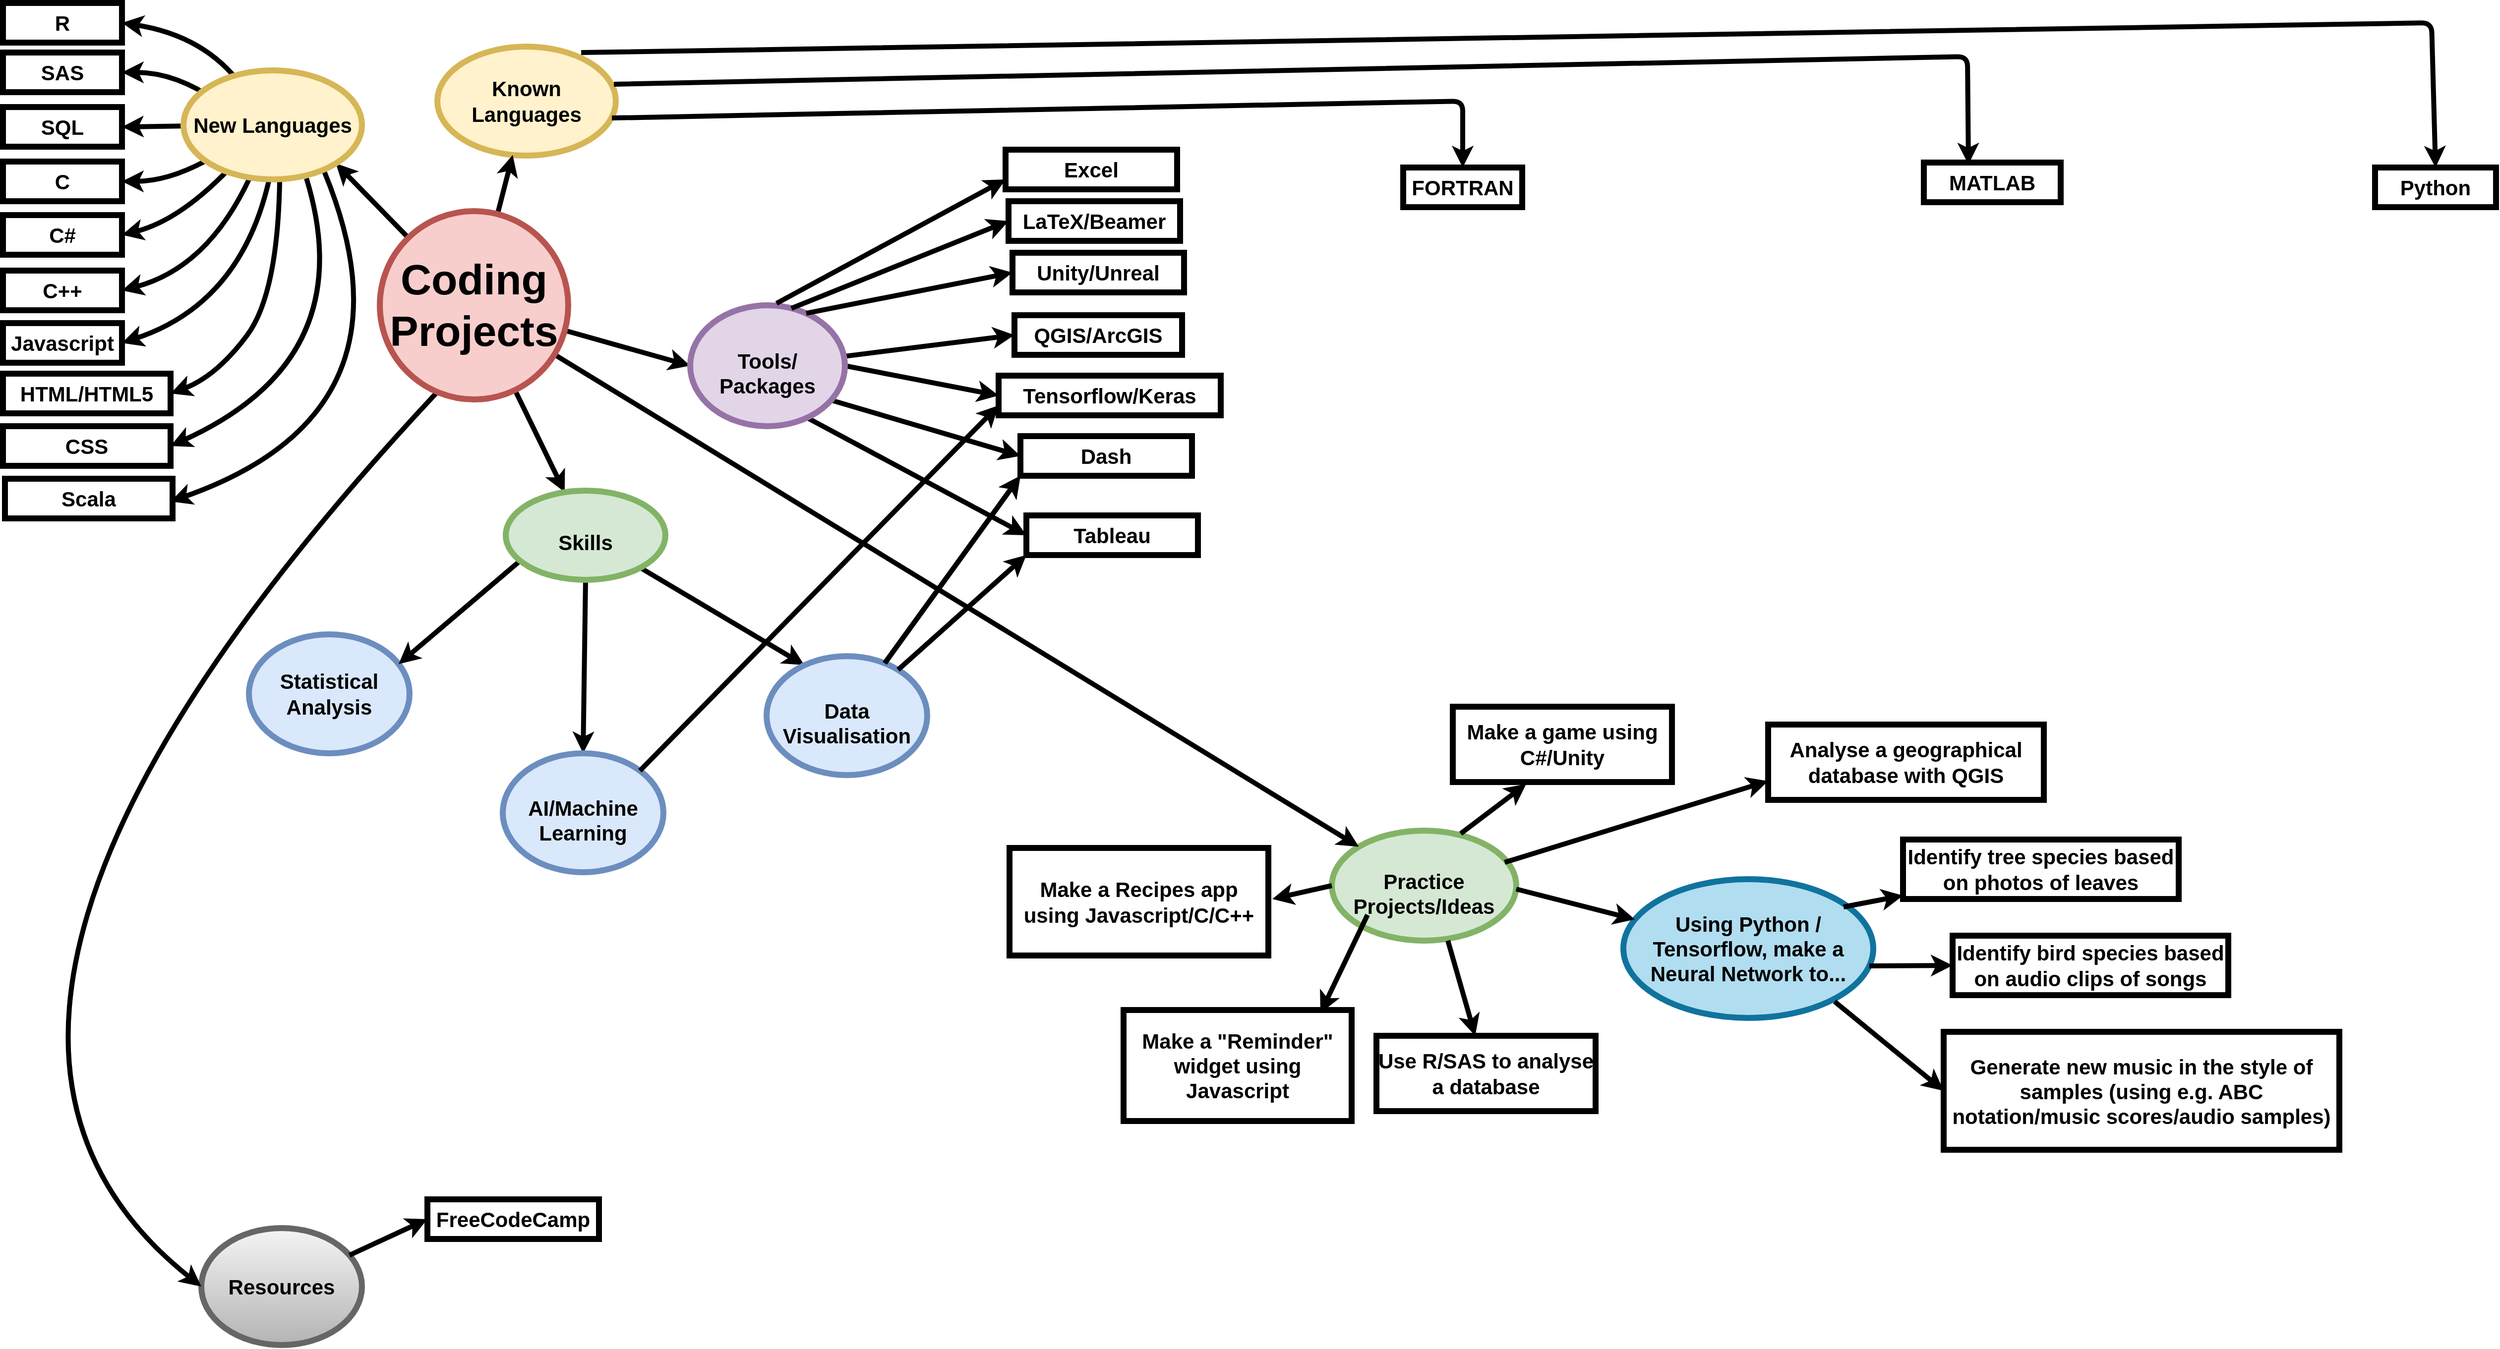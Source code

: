 <mxfile version="14.3.0" type="github">
  <diagram id="SgZQ3a2d4hKzm91UfPLO" name="Page-1">
    <mxGraphModel dx="2055" dy="6106" grid="0" gridSize="10" guides="1" tooltips="1" connect="1" arrows="1" fold="1" page="1" pageScale="1" pageWidth="3300" pageHeight="4681" math="0" shadow="0">
      <root>
        <mxCell id="0" />
        <mxCell id="1" parent="0" />
        <mxCell id="_1KxbE9l1VcF-KKi8kDG-2" value="&lt;b&gt;&lt;font style=&quot;font-size: 21px&quot;&gt;SAS&lt;/font&gt;&lt;/b&gt;" style="rounded=0;whiteSpace=wrap;html=1;strokeWidth=6;" parent="1" vertex="1">
          <mxGeometry x="10" y="50" width="120" height="40" as="geometry" />
        </mxCell>
        <mxCell id="_1KxbE9l1VcF-KKi8kDG-4" value="" style="endArrow=classic;html=1;strokeWidth=5;entryX=1;entryY=1;entryDx=0;entryDy=0;" parent="1" source="AkvK6rZVajDmbrrnvpNV-2" target="AkvK6rZVajDmbrrnvpNV-3" edge="1">
          <mxGeometry width="50" height="50" relative="1" as="geometry">
            <mxPoint x="330" y="170" as="sourcePoint" />
            <mxPoint x="380" y="120" as="targetPoint" />
          </mxGeometry>
        </mxCell>
        <mxCell id="_1KxbE9l1VcF-KKi8kDG-8" value="" style="endArrow=classic;html=1;strokeWidth=5;exitX=0.194;exitY=0.291;exitDx=0;exitDy=0;entryX=1;entryY=0.5;entryDx=0;entryDy=0;exitPerimeter=0;curved=1;" parent="1" source="AkvK6rZVajDmbrrnvpNV-3" target="_1KxbE9l1VcF-KKi8kDG-2" edge="1">
          <mxGeometry width="50" height="50" relative="1" as="geometry">
            <mxPoint x="330" y="120" as="sourcePoint" />
            <mxPoint x="140" y="30" as="targetPoint" />
            <Array as="points">
              <mxPoint x="185" y="70" />
            </Array>
          </mxGeometry>
        </mxCell>
        <mxCell id="_1KxbE9l1VcF-KKi8kDG-9" value="&lt;b&gt;&lt;font style=&quot;font-size: 21px&quot;&gt;SQL&lt;/font&gt;&lt;/b&gt;" style="rounded=0;whiteSpace=wrap;html=1;strokeWidth=6;" parent="1" vertex="1">
          <mxGeometry x="10" y="105" width="120" height="40" as="geometry" />
        </mxCell>
        <mxCell id="_1KxbE9l1VcF-KKi8kDG-10" value="" style="endArrow=classic;html=1;strokeWidth=5;entryX=1;entryY=0.5;entryDx=0;entryDy=0;curved=1;" parent="1" source="AkvK6rZVajDmbrrnvpNV-3" target="_1KxbE9l1VcF-KKi8kDG-9" edge="1">
          <mxGeometry width="50" height="50" relative="1" as="geometry">
            <mxPoint x="216.36" y="86.109" as="sourcePoint" />
            <mxPoint x="130" y="50" as="targetPoint" />
          </mxGeometry>
        </mxCell>
        <mxCell id="_1KxbE9l1VcF-KKi8kDG-11" value="&lt;font size=&quot;1&quot;&gt;&lt;b style=&quot;font-size: 21px&quot;&gt;C&lt;/b&gt;&lt;/font&gt;" style="rounded=0;whiteSpace=wrap;html=1;strokeWidth=6;" parent="1" vertex="1">
          <mxGeometry x="10" y="160" width="120" height="40" as="geometry" />
        </mxCell>
        <mxCell id="_1KxbE9l1VcF-KKi8kDG-12" value="" style="endArrow=classic;html=1;strokeWidth=5;entryX=1;entryY=0.5;entryDx=0;entryDy=0;curved=1;" parent="1" source="AkvK6rZVajDmbrrnvpNV-3" target="_1KxbE9l1VcF-KKi8kDG-11" edge="1">
          <mxGeometry width="50" height="50" relative="1" as="geometry">
            <mxPoint x="200" y="158" as="sourcePoint" />
            <mxPoint x="140" y="150" as="targetPoint" />
            <Array as="points">
              <mxPoint x="176" y="180" />
            </Array>
          </mxGeometry>
        </mxCell>
        <mxCell id="_1KxbE9l1VcF-KKi8kDG-13" value="&lt;font style=&quot;font-size: 11px&quot;&gt;&lt;b style=&quot;font-size: 21px&quot;&gt;C&lt;/b&gt;&lt;b&gt;&lt;font style=&quot;font-size: 21px&quot;&gt;#&lt;/font&gt;&lt;/b&gt;&lt;/font&gt;" style="rounded=0;whiteSpace=wrap;html=1;strokeWidth=6;" parent="1" vertex="1">
          <mxGeometry x="10" y="214" width="120" height="40" as="geometry" />
        </mxCell>
        <mxCell id="_1KxbE9l1VcF-KKi8kDG-14" value="" style="endArrow=classic;html=1;strokeWidth=5;entryX=1;entryY=0.5;entryDx=0;entryDy=0;exitX=0.3;exitY=0.827;exitDx=0;exitDy=0;exitPerimeter=0;curved=1;" parent="1" source="AkvK6rZVajDmbrrnvpNV-3" target="_1KxbE9l1VcF-KKi8kDG-13" edge="1">
          <mxGeometry width="50" height="50" relative="1" as="geometry">
            <mxPoint x="246.36" y="176.941" as="sourcePoint" />
            <mxPoint x="160" y="203.05" as="targetPoint" />
            <Array as="points">
              <mxPoint x="191" y="219" />
            </Array>
          </mxGeometry>
        </mxCell>
        <mxCell id="_1KxbE9l1VcF-KKi8kDG-15" value="&lt;font style=&quot;font-size: 11px&quot;&gt;&lt;b style=&quot;font-size: 21px&quot;&gt;C&lt;/b&gt;&lt;b&gt;&lt;font style=&quot;font-size: 21px&quot;&gt;++&lt;/font&gt;&lt;/b&gt;&lt;/font&gt;" style="rounded=0;whiteSpace=wrap;html=1;strokeWidth=6;" parent="1" vertex="1">
          <mxGeometry x="10" y="270" width="120" height="40" as="geometry" />
        </mxCell>
        <mxCell id="_1KxbE9l1VcF-KKi8kDG-16" value="" style="endArrow=classic;html=1;strokeWidth=5;entryX=1;entryY=0.5;entryDx=0;entryDy=0;exitX=0.406;exitY=0.855;exitDx=0;exitDy=0;exitPerimeter=0;curved=1;" parent="1" source="AkvK6rZVajDmbrrnvpNV-3" target="_1KxbE9l1VcF-KKi8kDG-15" edge="1">
          <mxGeometry width="50" height="50" relative="1" as="geometry">
            <mxPoint x="246.36" y="240.001" as="sourcePoint" />
            <mxPoint x="160" y="266.11" as="targetPoint" />
            <Array as="points">
              <mxPoint x="222" y="266" />
            </Array>
          </mxGeometry>
        </mxCell>
        <mxCell id="_1KxbE9l1VcF-KKi8kDG-19" value="&lt;b&gt;&lt;font style=&quot;font-size: 21px&quot;&gt;R&lt;/font&gt;&lt;/b&gt;" style="rounded=0;whiteSpace=wrap;html=1;strokeWidth=6;" parent="1" vertex="1">
          <mxGeometry x="10" width="120" height="40" as="geometry" />
        </mxCell>
        <mxCell id="_1KxbE9l1VcF-KKi8kDG-20" value="" style="endArrow=classic;html=1;strokeWidth=5;exitX=0.328;exitY=0.145;exitDx=0;exitDy=0;entryX=1;entryY=0.5;entryDx=0;entryDy=0;exitPerimeter=0;curved=1;" parent="1" source="AkvK6rZVajDmbrrnvpNV-3" edge="1">
          <mxGeometry width="50" height="50" relative="1" as="geometry">
            <mxPoint x="216.36" y="36.109" as="sourcePoint" />
            <mxPoint x="130" y="20" as="targetPoint" />
            <Array as="points">
              <mxPoint x="214" y="33" />
            </Array>
          </mxGeometry>
        </mxCell>
        <mxCell id="_1KxbE9l1VcF-KKi8kDG-21" value="&lt;b&gt;&lt;font style=&quot;font-size: 21px&quot;&gt;Javascript&lt;/font&gt;&lt;/b&gt;" style="rounded=0;whiteSpace=wrap;html=1;strokeWidth=6;" parent="1" vertex="1">
          <mxGeometry x="10" y="322.97" width="120" height="40" as="geometry" />
        </mxCell>
        <mxCell id="_1KxbE9l1VcF-KKi8kDG-22" value="" style="endArrow=classic;html=1;strokeWidth=5;entryX=1;entryY=0.5;entryDx=0;entryDy=0;exitX=0.494;exitY=0.891;exitDx=0;exitDy=0;exitPerimeter=0;curved=1;" parent="1" source="AkvK6rZVajDmbrrnvpNV-3" target="_1KxbE9l1VcF-KKi8kDG-21" edge="1">
          <mxGeometry width="50" height="50" relative="1" as="geometry">
            <mxPoint x="263.08" y="217.02" as="sourcePoint" />
            <mxPoint x="160" y="319.08" as="targetPoint" />
            <Array as="points">
              <mxPoint x="255" y="302" />
            </Array>
          </mxGeometry>
        </mxCell>
        <mxCell id="_1KxbE9l1VcF-KKi8kDG-23" value="&lt;font size=&quot;1&quot;&gt;&lt;b style=&quot;font-size: 21px&quot;&gt;Known Languages&lt;/b&gt;&lt;/font&gt; " style="ellipse;whiteSpace=wrap;html=1;strokeWidth=6;fillColor=#fff2cc;strokeColor=#d6b656;" parent="1" vertex="1">
          <mxGeometry x="448" y="44" width="180" height="110" as="geometry" />
        </mxCell>
        <mxCell id="_1KxbE9l1VcF-KKi8kDG-24" value="" style="endArrow=classic;html=1;strokeWidth=5;" parent="1" source="AkvK6rZVajDmbrrnvpNV-2" target="_1KxbE9l1VcF-KKi8kDG-23" edge="1">
          <mxGeometry width="50" height="50" relative="1" as="geometry">
            <mxPoint x="666.185" y="260.935" as="sourcePoint" />
            <mxPoint x="592.0" y="187.001" as="targetPoint" />
          </mxGeometry>
        </mxCell>
        <mxCell id="_1KxbE9l1VcF-KKi8kDG-25" value="&lt;b&gt;&lt;font style=&quot;font-size: 21px&quot;&gt;MATLAB&lt;/font&gt;&lt;/b&gt;" style="rounded=0;whiteSpace=wrap;html=1;strokeWidth=6;" parent="1" vertex="1">
          <mxGeometry x="1947" y="161" width="138" height="40" as="geometry" />
        </mxCell>
        <mxCell id="_1KxbE9l1VcF-KKi8kDG-26" value="" style="endArrow=classic;html=1;strokeWidth=5;exitX=0.989;exitY=0.345;exitDx=0;exitDy=0;entryX=0.326;entryY=0.05;entryDx=0;entryDy=0;exitPerimeter=0;entryPerimeter=0;" parent="1" source="_1KxbE9l1VcF-KKi8kDG-23" target="_1KxbE9l1VcF-KKi8kDG-25" edge="1">
          <mxGeometry width="50" height="50" relative="1" as="geometry">
            <mxPoint x="755.04" y="157.98" as="sourcePoint" />
            <mxPoint x="636" y="92.03" as="targetPoint" />
            <Array as="points">
              <mxPoint x="1991" y="54" />
            </Array>
          </mxGeometry>
        </mxCell>
        <mxCell id="_1KxbE9l1VcF-KKi8kDG-27" value="&lt;b&gt;&lt;font style=&quot;font-size: 21px&quot;&gt;FORTRAN&lt;/font&gt;&lt;/b&gt;" style="rounded=0;whiteSpace=wrap;html=1;strokeWidth=6;" parent="1" vertex="1">
          <mxGeometry x="1422" y="166" width="120" height="40" as="geometry" />
        </mxCell>
        <mxCell id="_1KxbE9l1VcF-KKi8kDG-28" value="" style="endArrow=classic;html=1;strokeWidth=5;exitX=0.978;exitY=0.655;exitDx=0;exitDy=0;entryX=0.5;entryY=0;entryDx=0;entryDy=0;exitPerimeter=0;" parent="1" source="_1KxbE9l1VcF-KKi8kDG-23" target="_1KxbE9l1VcF-KKi8kDG-27" edge="1">
          <mxGeometry width="50" height="50" relative="1" as="geometry">
            <mxPoint x="619" y="154.0" as="sourcePoint" />
            <mxPoint x="628.98" y="164.08" as="targetPoint" />
            <Array as="points">
              <mxPoint x="1482" y="99" />
            </Array>
          </mxGeometry>
        </mxCell>
        <mxCell id="_1KxbE9l1VcF-KKi8kDG-29" value="&lt;font size=&quot;1&quot;&gt;&lt;b style=&quot;font-size: 21px&quot;&gt;Python&lt;/b&gt;&lt;/font&gt;" style="rounded=0;whiteSpace=wrap;html=1;strokeWidth=6;" parent="1" vertex="1">
          <mxGeometry x="2402" y="166" width="122" height="40" as="geometry" />
        </mxCell>
        <mxCell id="_1KxbE9l1VcF-KKi8kDG-30" value="" style="endArrow=classic;html=1;strokeWidth=5;entryX=0.5;entryY=0;entryDx=0;entryDy=0;exitX=0.806;exitY=0.055;exitDx=0;exitDy=0;exitPerimeter=0;" parent="1" source="_1KxbE9l1VcF-KKi8kDG-23" target="_1KxbE9l1VcF-KKi8kDG-29" edge="1">
          <mxGeometry width="50" height="50" relative="1" as="geometry">
            <mxPoint x="621" y="190" as="sourcePoint" />
            <mxPoint x="625.94" y="237.08" as="targetPoint" />
            <Array as="points">
              <mxPoint x="2459" y="20" />
            </Array>
          </mxGeometry>
        </mxCell>
        <mxCell id="_1KxbE9l1VcF-KKi8kDG-31" value="&lt;br&gt;&lt;div&gt;&lt;b&gt;&lt;font style=&quot;font-size: 21px&quot;&gt;Practice&lt;/font&gt;&lt;/b&gt;&lt;/div&gt;&lt;div&gt;&lt;b&gt;&lt;font style=&quot;font-size: 21px&quot;&gt;Projects/Ideas&lt;/font&gt;&lt;/b&gt;&lt;/div&gt;" style="ellipse;whiteSpace=wrap;html=1;strokeWidth=6;fillColor=#d5e8d4;strokeColor=#82b366;" parent="1" vertex="1">
          <mxGeometry x="1350" y="835" width="186" height="111" as="geometry" />
        </mxCell>
        <mxCell id="_1KxbE9l1VcF-KKi8kDG-33" value="" style="endArrow=classic;html=1;strokeWidth=5;entryX=0;entryY=0;entryDx=0;entryDy=0;" parent="1" source="AkvK6rZVajDmbrrnvpNV-2" target="_1KxbE9l1VcF-KKi8kDG-31" edge="1">
          <mxGeometry width="50" height="50" relative="1" as="geometry">
            <mxPoint x="448.005" y="441.935" as="sourcePoint" />
            <mxPoint x="373.82" y="368.001" as="targetPoint" />
          </mxGeometry>
        </mxCell>
        <mxCell id="_1KxbE9l1VcF-KKi8kDG-35" value="" style="endArrow=classic;html=1;strokeWidth=5;" parent="1" source="AkvK6rZVajDmbrrnvpNV-2" target="_1KxbE9l1VcF-KKi8kDG-34" edge="1">
          <mxGeometry width="50" height="50" relative="1" as="geometry">
            <mxPoint x="657.678" y="370.999" as="sourcePoint" />
            <mxPoint x="447.995" y="495.626" as="targetPoint" />
          </mxGeometry>
        </mxCell>
        <mxCell id="_1KxbE9l1VcF-KKi8kDG-37" value="" style="endArrow=classic;html=1;strokeWidth=5;entryX=0;entryY=0.5;entryDx=0;entryDy=0;" parent="1" source="AkvK6rZVajDmbrrnvpNV-2" target="_1KxbE9l1VcF-KKi8kDG-36" edge="1">
          <mxGeometry width="50" height="50" relative="1" as="geometry">
            <mxPoint x="647.248" y="287.88" as="sourcePoint" />
            <mxPoint x="651.002" y="362.971" as="targetPoint" />
          </mxGeometry>
        </mxCell>
        <mxCell id="_1KxbE9l1VcF-KKi8kDG-40" value="&lt;b&gt;&lt;font style=&quot;font-size: 21px&quot;&gt;Unity/Unreal&lt;/font&gt;&lt;/b&gt;" style="rounded=0;whiteSpace=wrap;html=1;strokeWidth=6;" parent="1" vertex="1">
          <mxGeometry x="1028" y="252" width="173" height="40" as="geometry" />
        </mxCell>
        <mxCell id="_1KxbE9l1VcF-KKi8kDG-41" value="&lt;font style=&quot;font-size: 21px&quot;&gt;&lt;b&gt;QGIS/ArcGIS&lt;/b&gt;&lt;/font&gt;" style="rounded=0;whiteSpace=wrap;html=1;strokeWidth=6;" parent="1" vertex="1">
          <mxGeometry x="1030" y="315" width="169" height="40" as="geometry" />
        </mxCell>
        <mxCell id="_1KxbE9l1VcF-KKi8kDG-42" value="" style="endArrow=classic;html=1;strokeWidth=5;entryX=0;entryY=0.5;entryDx=0;entryDy=0;" parent="1" source="_1KxbE9l1VcF-KKi8kDG-36" target="_1KxbE9l1VcF-KKi8kDG-41" edge="1">
          <mxGeometry width="50" height="50" relative="1" as="geometry">
            <mxPoint x="914" y="304" as="sourcePoint" />
            <mxPoint x="1024" y="261" as="targetPoint" />
          </mxGeometry>
        </mxCell>
        <mxCell id="_1KxbE9l1VcF-KKi8kDG-43" value="" style="endArrow=classic;html=1;strokeWidth=5;exitX=0.5;exitY=1;exitDx=0;exitDy=0;entryX=0.5;entryY=0;entryDx=0;entryDy=0;" parent="1" source="_1KxbE9l1VcF-KKi8kDG-34" target="_1KxbE9l1VcF-KKi8kDG-44" edge="1">
          <mxGeometry width="50" height="50" relative="1" as="geometry">
            <mxPoint x="678" y="629" as="sourcePoint" />
            <mxPoint x="619" y="708" as="targetPoint" />
          </mxGeometry>
        </mxCell>
        <mxCell id="_1KxbE9l1VcF-KKi8kDG-44" value="&lt;br&gt;&lt;div&gt;&lt;b&gt;&lt;font style=&quot;font-size: 21px&quot;&gt;AI/Machine Learning&lt;br&gt;&lt;/font&gt;&lt;/b&gt;&lt;/div&gt;" style="ellipse;whiteSpace=wrap;html=1;strokeWidth=6;fillColor=#dae8fc;strokeColor=#6c8ebf;" parent="1" vertex="1">
          <mxGeometry x="514" y="757" width="162" height="120" as="geometry" />
        </mxCell>
        <mxCell id="_1KxbE9l1VcF-KKi8kDG-45" value="" style="endArrow=classic;html=1;strokeWidth=5;entryX=0.235;entryY=0.075;entryDx=0;entryDy=0;entryPerimeter=0;" parent="1" source="_1KxbE9l1VcF-KKi8kDG-34" target="_1KxbE9l1VcF-KKi8kDG-46" edge="1">
          <mxGeometry width="50" height="50" relative="1" as="geometry">
            <mxPoint x="894" y="642" as="sourcePoint" />
            <mxPoint x="835" y="721" as="targetPoint" />
          </mxGeometry>
        </mxCell>
        <mxCell id="_1KxbE9l1VcF-KKi8kDG-46" value="&lt;br&gt;&lt;div&gt;&lt;b&gt;&lt;font style=&quot;font-size: 21px&quot;&gt;Data Visualisation&lt;br&gt;&lt;/font&gt;&lt;/b&gt;&lt;/div&gt;" style="ellipse;whiteSpace=wrap;html=1;strokeWidth=6;fillColor=#dae8fc;strokeColor=#6c8ebf;" parent="1" vertex="1">
          <mxGeometry x="780" y="659" width="162" height="120" as="geometry" />
        </mxCell>
        <mxCell id="_1KxbE9l1VcF-KKi8kDG-47" value="&lt;b&gt;&lt;font style=&quot;font-size: 21px&quot;&gt;Dash&lt;/font&gt;&lt;/b&gt;" style="rounded=0;whiteSpace=wrap;html=1;strokeWidth=6;" parent="1" vertex="1">
          <mxGeometry x="1036" y="437" width="173" height="40" as="geometry" />
        </mxCell>
        <mxCell id="_1KxbE9l1VcF-KKi8kDG-48" value="" style="endArrow=classic;html=1;strokeWidth=5;entryX=0;entryY=1;entryDx=0;entryDy=0;" parent="1" source="_1KxbE9l1VcF-KKi8kDG-46" target="_1KxbE9l1VcF-KKi8kDG-47" edge="1">
          <mxGeometry width="50" height="50" relative="1" as="geometry">
            <mxPoint x="922.976" y="655.999" as="sourcePoint" />
            <mxPoint x="1021" y="513" as="targetPoint" />
          </mxGeometry>
        </mxCell>
        <mxCell id="_1KxbE9l1VcF-KKi8kDG-49" value="&lt;b&gt;&lt;font style=&quot;font-size: 21px&quot;&gt;Tableau&lt;/font&gt;&lt;/b&gt;" style="rounded=0;whiteSpace=wrap;html=1;strokeWidth=6;" parent="1" vertex="1">
          <mxGeometry x="1042" y="517" width="173" height="40" as="geometry" />
        </mxCell>
        <mxCell id="_1KxbE9l1VcF-KKi8kDG-50" value="" style="endArrow=classic;html=1;strokeWidth=5;entryX=0;entryY=1;entryDx=0;entryDy=0;" parent="1" source="_1KxbE9l1VcF-KKi8kDG-46" target="_1KxbE9l1VcF-KKi8kDG-49" edge="1">
          <mxGeometry width="50" height="50" relative="1" as="geometry">
            <mxPoint x="940.996" y="830.809" as="sourcePoint" />
            <mxPoint x="1034" y="589" as="targetPoint" />
          </mxGeometry>
        </mxCell>
        <mxCell id="_1KxbE9l1VcF-KKi8kDG-51" value="" style="endArrow=classic;html=1;strokeWidth=5;exitX=0.763;exitY=0.935;exitDx=0;exitDy=0;entryX=0;entryY=0.5;entryDx=0;entryDy=0;exitPerimeter=0;" parent="1" source="_1KxbE9l1VcF-KKi8kDG-36" target="_1KxbE9l1VcF-KKi8kDG-49" edge="1">
          <mxGeometry width="50" height="50" relative="1" as="geometry">
            <mxPoint x="855" y="384" as="sourcePoint" />
            <mxPoint x="993" y="691" as="targetPoint" />
          </mxGeometry>
        </mxCell>
        <mxCell id="_1KxbE9l1VcF-KKi8kDG-52" value="" style="endArrow=classic;html=1;strokeWidth=5;entryX=0;entryY=0.5;entryDx=0;entryDy=0;exitX=0.917;exitY=0.787;exitDx=0;exitDy=0;exitPerimeter=0;" parent="1" source="_1KxbE9l1VcF-KKi8kDG-36" target="_1KxbE9l1VcF-KKi8kDG-47" edge="1">
          <mxGeometry width="50" height="50" relative="1" as="geometry">
            <mxPoint x="852.002" y="406.499" as="sourcePoint" />
            <mxPoint x="1009.14" y="349" as="targetPoint" />
          </mxGeometry>
        </mxCell>
        <mxCell id="_1KxbE9l1VcF-KKi8kDG-55" value="" style="endArrow=classic;html=1;strokeWidth=5;exitX=1;exitY=0;exitDx=0;exitDy=0;entryX=0;entryY=0.75;entryDx=0;entryDy=0;" parent="1" source="_1KxbE9l1VcF-KKi8kDG-44" target="_1KxbE9l1VcF-KKi8kDG-57" edge="1">
          <mxGeometry width="50" height="50" relative="1" as="geometry">
            <mxPoint x="676" y="631" as="sourcePoint" />
            <mxPoint x="1044" y="431" as="targetPoint" />
          </mxGeometry>
        </mxCell>
        <mxCell id="_1KxbE9l1VcF-KKi8kDG-57" value="&lt;b&gt;&lt;font style=&quot;font-size: 21px&quot;&gt;Tensorflow/Keras&lt;/font&gt;&lt;/b&gt;" style="rounded=0;whiteSpace=wrap;html=1;strokeWidth=6;" parent="1" vertex="1">
          <mxGeometry x="1014" y="376" width="224" height="40" as="geometry" />
        </mxCell>
        <mxCell id="_1KxbE9l1VcF-KKi8kDG-58" value="" style="endArrow=classic;html=1;strokeWidth=5;entryX=0;entryY=0.5;entryDx=0;entryDy=0;exitX=1;exitY=0.5;exitDx=0;exitDy=0;" parent="1" source="_1KxbE9l1VcF-KKi8kDG-36" target="_1KxbE9l1VcF-KKi8kDG-57" edge="1">
          <mxGeometry width="50" height="50" relative="1" as="geometry">
            <mxPoint x="866.002" y="380.469" as="sourcePoint" />
            <mxPoint x="1023.14" y="322.97" as="targetPoint" />
          </mxGeometry>
        </mxCell>
        <mxCell id="_1KxbE9l1VcF-KKi8kDG-59" value="&lt;b&gt;&lt;font style=&quot;font-size: 21px&quot;&gt;Statistical Analysis&lt;/font&gt;&lt;/b&gt;" style="ellipse;whiteSpace=wrap;html=1;strokeWidth=6;fillColor=#dae8fc;strokeColor=#6c8ebf;" parent="1" vertex="1">
          <mxGeometry x="258" y="637" width="162" height="120" as="geometry" />
        </mxCell>
        <mxCell id="_1KxbE9l1VcF-KKi8kDG-60" value="" style="endArrow=classic;html=1;strokeWidth=5;exitX=0.081;exitY=0.8;exitDx=0;exitDy=0;exitPerimeter=0;entryX=0.932;entryY=0.25;entryDx=0;entryDy=0;entryPerimeter=0;" parent="1" source="_1KxbE9l1VcF-KKi8kDG-34" target="_1KxbE9l1VcF-KKi8kDG-59" edge="1">
          <mxGeometry width="50" height="50" relative="1" as="geometry">
            <mxPoint x="480.47" y="521" as="sourcePoint" />
            <mxPoint x="443.996" y="593" as="targetPoint" />
          </mxGeometry>
        </mxCell>
        <mxCell id="_1KxbE9l1VcF-KKi8kDG-34" value="&lt;br&gt;&lt;div&gt;&lt;b&gt;&lt;font style=&quot;font-size: 21px&quot;&gt;Skills&lt;/font&gt;&lt;/b&gt;&lt;/div&gt;" style="ellipse;whiteSpace=wrap;html=1;strokeWidth=6;fillColor=#d5e8d4;strokeColor=#82b366;" parent="1" vertex="1">
          <mxGeometry x="517" y="492" width="161" height="90" as="geometry" />
        </mxCell>
        <mxCell id="_1KxbE9l1VcF-KKi8kDG-36" value="&lt;br&gt;&lt;div&gt;&lt;b&gt;&lt;font style=&quot;font-size: 21px&quot;&gt;Tools/&lt;/font&gt;&lt;/b&gt;&lt;/div&gt;&lt;div&gt;&lt;b&gt;&lt;font style=&quot;font-size: 21px&quot;&gt;Packages&lt;/font&gt;&lt;/b&gt;&lt;/div&gt;" style="ellipse;whiteSpace=wrap;html=1;strokeWidth=6;fillColor=#e1d5e7;strokeColor=#9673a6;" parent="1" vertex="1">
          <mxGeometry x="703" y="305" width="156" height="121.97" as="geometry" />
        </mxCell>
        <mxCell id="_1KxbE9l1VcF-KKi8kDG-62" value="" style="endArrow=classic;html=1;strokeWidth=5;exitX=0.75;exitY=0.066;exitDx=0;exitDy=0;exitPerimeter=0;entryX=0;entryY=0.5;entryDx=0;entryDy=0;" parent="1" target="_1KxbE9l1VcF-KKi8kDG-40" edge="1">
          <mxGeometry width="50" height="50" relative="1" as="geometry">
            <mxPoint x="820" y="313.05" as="sourcePoint" />
            <mxPoint x="1018" y="221" as="targetPoint" />
          </mxGeometry>
        </mxCell>
        <mxCell id="_1KxbE9l1VcF-KKi8kDG-63" value="" style="endArrow=classic;html=1;strokeWidth=5;exitX=0.654;exitY=0.025;exitDx=0;exitDy=0;exitPerimeter=0;entryX=0;entryY=0.5;entryDx=0;entryDy=0;" parent="1" source="_1KxbE9l1VcF-KKi8kDG-36" target="_1KxbE9l1VcF-KKi8kDG-64" edge="1">
          <mxGeometry width="50" height="50" relative="1" as="geometry">
            <mxPoint x="780" y="306.05" as="sourcePoint" />
            <mxPoint x="1008" y="153" as="targetPoint" />
          </mxGeometry>
        </mxCell>
        <mxCell id="_1KxbE9l1VcF-KKi8kDG-64" value="&lt;font size=&quot;1&quot;&gt;&lt;b style=&quot;font-size: 21px&quot;&gt;LaTeX/Beamer&lt;/b&gt;&lt;/font&gt;" style="rounded=0;whiteSpace=wrap;html=1;strokeWidth=6;" parent="1" vertex="1">
          <mxGeometry x="1024" y="200" width="173" height="40" as="geometry" />
        </mxCell>
        <mxCell id="_1KxbE9l1VcF-KKi8kDG-65" value="&lt;b&gt;&lt;font style=&quot;font-size: 21px&quot;&gt;Excel&lt;/font&gt;&lt;/b&gt;" style="rounded=0;whiteSpace=wrap;html=1;strokeWidth=6;" parent="1" vertex="1">
          <mxGeometry x="1021" y="148" width="173" height="40" as="geometry" />
        </mxCell>
        <mxCell id="_1KxbE9l1VcF-KKi8kDG-66" value="" style="endArrow=classic;html=1;strokeWidth=5;exitX=0.558;exitY=-0.016;exitDx=0;exitDy=0;exitPerimeter=0;entryX=0;entryY=0.75;entryDx=0;entryDy=0;" parent="1" source="_1KxbE9l1VcF-KKi8kDG-36" target="_1KxbE9l1VcF-KKi8kDG-65" edge="1">
          <mxGeometry width="50" height="50" relative="1" as="geometry">
            <mxPoint x="818.004" y="233.049" as="sourcePoint" />
            <mxPoint x="1014" y="83" as="targetPoint" />
          </mxGeometry>
        </mxCell>
        <mxCell id="lcMu-XSIgitNWkkIM0Ly-3" value="&lt;font style=&quot;font-size: 21px&quot;&gt;&lt;b&gt;HTML/HTML5&lt;/b&gt;&lt;/font&gt;" style="rounded=0;whiteSpace=wrap;html=1;strokeWidth=6;" parent="1" vertex="1">
          <mxGeometry x="10" y="374" width="169" height="40" as="geometry" />
        </mxCell>
        <mxCell id="lcMu-XSIgitNWkkIM0Ly-4" value="" style="endArrow=classic;html=1;strokeWidth=5;entryX=1;entryY=0.5;entryDx=0;entryDy=0;exitX=0.539;exitY=1.018;exitDx=0;exitDy=0;exitPerimeter=0;curved=1;" parent="1" source="AkvK6rZVajDmbrrnvpNV-3" target="lcMu-XSIgitNWkkIM0Ly-3" edge="1">
          <mxGeometry width="50" height="50" relative="1" as="geometry">
            <mxPoint x="293.92" y="217.0" as="sourcePoint" />
            <mxPoint x="145" y="371.96" as="targetPoint" />
            <Array as="points">
              <mxPoint x="287" y="294" />
              <mxPoint x="225" y="377" />
            </Array>
          </mxGeometry>
        </mxCell>
        <mxCell id="lcMu-XSIgitNWkkIM0Ly-5" value="&lt;b&gt;&lt;font style=&quot;font-size: 21px&quot;&gt;CSS&lt;/font&gt;&lt;/b&gt;" style="rounded=0;whiteSpace=wrap;html=1;strokeWidth=6;" parent="1" vertex="1">
          <mxGeometry x="10" y="426.97" width="169" height="40" as="geometry" />
        </mxCell>
        <mxCell id="lcMu-XSIgitNWkkIM0Ly-8" value="" style="curved=1;endArrow=classic;html=1;strokeColor=#000000;entryX=1;entryY=0.5;entryDx=0;entryDy=0;strokeWidth=5;exitX=0.689;exitY=0.991;exitDx=0;exitDy=0;exitPerimeter=0;" parent="1" source="AkvK6rZVajDmbrrnvpNV-3" target="lcMu-XSIgitNWkkIM0Ly-5" edge="1">
          <mxGeometry width="50" height="50" relative="1" as="geometry">
            <mxPoint x="293" y="302" as="sourcePoint" />
            <mxPoint x="244" y="391" as="targetPoint" />
            <Array as="points">
              <mxPoint x="372" y="360" />
            </Array>
          </mxGeometry>
        </mxCell>
        <mxCell id="nQluRIHe2LKLF3UBgF4v-2" value="&lt;div&gt;&lt;b&gt;&lt;font style=&quot;font-size: 21px&quot;&gt;Resources&lt;/font&gt;&lt;/b&gt;&lt;/div&gt;" style="ellipse;whiteSpace=wrap;html=1;strokeWidth=6;fillColor=#f5f5f5;strokeColor=#666666;gradientColor=#b3b3b3;" parent="1" vertex="1">
          <mxGeometry x="210" y="1236" width="162" height="118" as="geometry" />
        </mxCell>
        <mxCell id="nQluRIHe2LKLF3UBgF4v-3" value="" style="endArrow=classic;html=1;strokeWidth=5;exitX=0.442;exitY=0.816;exitDx=0;exitDy=0;entryX=0;entryY=0.5;entryDx=0;entryDy=0;curved=1;exitPerimeter=0;" parent="1" source="AkvK6rZVajDmbrrnvpNV-2" target="nQluRIHe2LKLF3UBgF4v-2" edge="1">
          <mxGeometry width="50" height="50" relative="1" as="geometry">
            <mxPoint x="645.061" y="333" as="sourcePoint" />
            <mxPoint x="613" y="1091" as="targetPoint" />
            <Array as="points">
              <mxPoint x="-146" y="1013" />
            </Array>
          </mxGeometry>
        </mxCell>
        <mxCell id="AkvK6rZVajDmbrrnvpNV-2" value="&lt;b&gt;&lt;font style=&quot;font-size: 43px&quot;&gt;&lt;font style=&quot;font-size: 43px&quot;&gt;Coding Projects&lt;/font&gt;&lt;br&gt;&lt;/font&gt;&lt;/b&gt;" style="ellipse;whiteSpace=wrap;html=1;aspect=fixed;strokeWidth=6;fillColor=#f8cecc;strokeColor=#b85450;" parent="1" vertex="1">
          <mxGeometry x="390" y="210" width="190" height="190" as="geometry" />
        </mxCell>
        <mxCell id="nQluRIHe2LKLF3UBgF4v-4" value="" style="endArrow=classic;html=1;strokeWidth=5;entryX=0;entryY=1;entryDx=0;entryDy=0;" parent="1" edge="1">
          <mxGeometry width="50" height="50" relative="1" as="geometry">
            <mxPoint x="899.077" y="666.043" as="sourcePoint" />
            <mxPoint x="1036" y="477" as="targetPoint" />
          </mxGeometry>
        </mxCell>
        <mxCell id="nQluRIHe2LKLF3UBgF4v-5" value="" style="endArrow=classic;html=1;strokeWidth=5;entryX=0;entryY=0.5;entryDx=0;entryDy=0;" parent="1" source="nQluRIHe2LKLF3UBgF4v-2" target="nQluRIHe2LKLF3UBgF4v-6" edge="1">
          <mxGeometry width="50" height="50" relative="1" as="geometry">
            <mxPoint x="483.997" y="1330.043" as="sourcePoint" />
            <mxPoint x="621" y="1291" as="targetPoint" />
          </mxGeometry>
        </mxCell>
        <mxCell id="nQluRIHe2LKLF3UBgF4v-6" value="&lt;b&gt;&lt;font style=&quot;font-size: 21px&quot;&gt;FreeCodeCamp&lt;/font&gt;&lt;/b&gt;" style="rounded=0;whiteSpace=wrap;html=1;strokeWidth=6;" parent="1" vertex="1">
          <mxGeometry x="438" y="1207" width="173" height="40" as="geometry" />
        </mxCell>
        <mxCell id="nQluRIHe2LKLF3UBgF4v-9" value="&lt;b&gt;&lt;font style=&quot;font-size: 21px&quot;&gt;Scala&lt;/font&gt;&lt;/b&gt;" style="rounded=0;whiteSpace=wrap;html=1;strokeWidth=6;" parent="1" vertex="1">
          <mxGeometry x="12" y="480" width="169" height="40" as="geometry" />
        </mxCell>
        <mxCell id="nQluRIHe2LKLF3UBgF4v-10" value="" style="curved=1;endArrow=classic;html=1;strokeColor=#000000;entryX=1;entryY=0.5;entryDx=0;entryDy=0;strokeWidth=5;exitX=0.722;exitY=0.682;exitDx=0;exitDy=0;exitPerimeter=0;" parent="1" source="AkvK6rZVajDmbrrnvpNV-3" edge="1">
          <mxGeometry width="50" height="50" relative="1" as="geometry">
            <mxPoint x="314.02" y="235.0" as="sourcePoint" />
            <mxPoint x="179" y="502.96" as="targetPoint" />
            <Array as="points">
              <mxPoint x="448" y="409" />
            </Array>
          </mxGeometry>
        </mxCell>
        <mxCell id="AkvK6rZVajDmbrrnvpNV-3" value="&lt;b&gt;&lt;font style=&quot;font-size: 21px&quot;&gt;New Languages&lt;/font&gt;&lt;/b&gt;" style="ellipse;whiteSpace=wrap;html=1;strokeWidth=6;fillColor=#fff2cc;strokeColor=#d6b656;" parent="1" vertex="1">
          <mxGeometry x="192" y="68" width="180" height="110" as="geometry" />
        </mxCell>
        <mxCell id="L8XmXM96N665A_wtvE44-1" value="&lt;b&gt;&lt;font style=&quot;font-size: 21px&quot;&gt;Make a game using C#/Unity&lt;br&gt;&lt;/font&gt;&lt;/b&gt;" style="rounded=0;whiteSpace=wrap;html=1;strokeWidth=6;" vertex="1" parent="1">
          <mxGeometry x="1472" y="710" width="221" height="76" as="geometry" />
        </mxCell>
        <mxCell id="L8XmXM96N665A_wtvE44-3" value="&lt;b&gt;&lt;font style=&quot;font-size: 21px&quot;&gt;Using Python / Tensorflow, make a Neural Network to...&lt;br&gt;&lt;/font&gt;&lt;/b&gt;" style="ellipse;whiteSpace=wrap;html=1;strokeWidth=6;fillColor=#b1ddf0;strokeColor=#10739e;" vertex="1" parent="1">
          <mxGeometry x="1644" y="884" width="252" height="140" as="geometry" />
        </mxCell>
        <mxCell id="L8XmXM96N665A_wtvE44-4" value="" style="endArrow=classic;html=1;strokeWidth=5;" edge="1" parent="1" target="L8XmXM96N665A_wtvE44-3">
          <mxGeometry width="50" height="50" relative="1" as="geometry">
            <mxPoint x="1536.005" y="893.998" as="sourcePoint" />
            <mxPoint x="2347.118" y="1390.716" as="targetPoint" />
          </mxGeometry>
        </mxCell>
        <mxCell id="L8XmXM96N665A_wtvE44-5" value="" style="endArrow=classic;html=1;strokeWidth=5;" edge="1" parent="1" target="L8XmXM96N665A_wtvE44-6">
          <mxGeometry width="50" height="50" relative="1" as="geometry">
            <mxPoint x="1866.005" y="911.998" as="sourcePoint" />
            <mxPoint x="1986" y="874" as="targetPoint" />
          </mxGeometry>
        </mxCell>
        <mxCell id="L8XmXM96N665A_wtvE44-6" value="&lt;b&gt;&lt;font style=&quot;font-size: 21px&quot;&gt;Identify tree species based on photos of leaves&lt;/font&gt;&lt;/b&gt;" style="rounded=0;whiteSpace=wrap;html=1;strokeWidth=6;" vertex="1" parent="1">
          <mxGeometry x="1926" y="844" width="278" height="60" as="geometry" />
        </mxCell>
        <mxCell id="L8XmXM96N665A_wtvE44-7" value="&lt;b&gt;&lt;font style=&quot;font-size: 21px&quot;&gt;Identify bird species based on audio clips of songs&lt;br&gt;&lt;/font&gt;&lt;/b&gt;" style="rounded=0;whiteSpace=wrap;html=1;strokeWidth=6;" vertex="1" parent="1">
          <mxGeometry x="1976" y="941" width="278" height="60" as="geometry" />
        </mxCell>
        <mxCell id="L8XmXM96N665A_wtvE44-8" value="" style="endArrow=classic;html=1;strokeWidth=5;entryX=0;entryY=0.5;entryDx=0;entryDy=0;" edge="1" parent="1" target="L8XmXM96N665A_wtvE44-7">
          <mxGeometry width="50" height="50" relative="1" as="geometry">
            <mxPoint x="1892.005" y="971.458" as="sourcePoint" />
            <mxPoint x="1952.0" y="960.002" as="targetPoint" />
          </mxGeometry>
        </mxCell>
        <mxCell id="L8XmXM96N665A_wtvE44-9" value="&lt;b&gt;&lt;font style=&quot;font-size: 21px&quot;&gt;Generate new music in the style of samples (using e.g. ABC notation/music scores/audio samples)&lt;br&gt;&lt;/font&gt;&lt;/b&gt;" style="rounded=0;whiteSpace=wrap;html=1;strokeWidth=6;" vertex="1" parent="1">
          <mxGeometry x="1967" y="1038" width="399" height="119" as="geometry" />
        </mxCell>
        <mxCell id="L8XmXM96N665A_wtvE44-10" value="" style="endArrow=classic;html=1;strokeWidth=5;entryX=0;entryY=0.5;entryDx=0;entryDy=0;" edge="1" parent="1" target="L8XmXM96N665A_wtvE44-9">
          <mxGeometry width="50" height="50" relative="1" as="geometry">
            <mxPoint x="1857.005" y="1007.458" as="sourcePoint" />
            <mxPoint x="1961" y="1069" as="targetPoint" />
          </mxGeometry>
        </mxCell>
        <mxCell id="L8XmXM96N665A_wtvE44-13" value="" style="endArrow=classic;html=1;strokeWidth=5;entryX=0.335;entryY=1.026;entryDx=0;entryDy=0;entryPerimeter=0;" edge="1" parent="1" target="L8XmXM96N665A_wtvE44-1">
          <mxGeometry width="50" height="50" relative="1" as="geometry">
            <mxPoint x="1480.005" y="837.998" as="sourcePoint" />
            <mxPoint x="1599.689" y="868.556" as="targetPoint" />
          </mxGeometry>
        </mxCell>
        <mxCell id="L8XmXM96N665A_wtvE44-14" value="" style="endArrow=classic;html=1;strokeWidth=5;" edge="1" parent="1" target="L8XmXM96N665A_wtvE44-15">
          <mxGeometry width="50" height="50" relative="1" as="geometry">
            <mxPoint x="1467.005" y="945.998" as="sourcePoint" />
            <mxPoint x="1484" y="1036" as="targetPoint" />
          </mxGeometry>
        </mxCell>
        <mxCell id="L8XmXM96N665A_wtvE44-15" value="&lt;b&gt;&lt;font style=&quot;font-size: 21px&quot;&gt;Use R/SAS to analyse a database&lt;/font&gt;&lt;/b&gt;" style="rounded=0;whiteSpace=wrap;html=1;strokeWidth=6;" vertex="1" parent="1">
          <mxGeometry x="1395" y="1042" width="221" height="76" as="geometry" />
        </mxCell>
        <mxCell id="L8XmXM96N665A_wtvE44-16" value="&lt;b&gt;&lt;font style=&quot;font-size: 21px&quot;&gt;Make a &quot;Reminder&quot; widget using Javascript&lt;/font&gt;&lt;/b&gt;" style="rounded=0;whiteSpace=wrap;html=1;strokeWidth=6;" vertex="1" parent="1">
          <mxGeometry x="1140" y="1016" width="230" height="112" as="geometry" />
        </mxCell>
        <mxCell id="L8XmXM96N665A_wtvE44-17" value="" style="endArrow=classic;html=1;strokeWidth=5;entryX=0.863;entryY=0.028;entryDx=0;entryDy=0;entryPerimeter=0;" edge="1" parent="1" target="L8XmXM96N665A_wtvE44-16">
          <mxGeometry width="50" height="50" relative="1" as="geometry">
            <mxPoint x="1386.005" y="919.998" as="sourcePoint" />
            <mxPoint x="1413.584" y="1016" as="targetPoint" />
          </mxGeometry>
        </mxCell>
        <mxCell id="L8XmXM96N665A_wtvE44-19" value="&lt;div&gt;&lt;b&gt;&lt;font style=&quot;font-size: 21px&quot;&gt;Make a Recipes app using Javascript/C/C++&lt;/font&gt;&lt;/b&gt;&lt;/div&gt;" style="rounded=0;whiteSpace=wrap;html=1;strokeWidth=6;" vertex="1" parent="1">
          <mxGeometry x="1025" y="852.5" width="261" height="108.5" as="geometry" />
        </mxCell>
        <mxCell id="L8XmXM96N665A_wtvE44-20" value="" style="endArrow=classic;html=1;strokeWidth=5;entryX=0.863;entryY=0.028;entryDx=0;entryDy=0;entryPerimeter=0;exitX=0;exitY=0.5;exitDx=0;exitDy=0;" edge="1" parent="1" source="_1KxbE9l1VcF-KKi8kDG-31">
          <mxGeometry width="50" height="50" relative="1" as="geometry">
            <mxPoint x="1337.515" y="804.858" as="sourcePoint" />
            <mxPoint x="1290.0" y="903.996" as="targetPoint" />
          </mxGeometry>
        </mxCell>
        <mxCell id="L8XmXM96N665A_wtvE44-21" value="&lt;b&gt;&lt;font style=&quot;font-size: 21px&quot;&gt;Analyse a geographical database with QGIS&lt;br&gt;&lt;/font&gt;&lt;/b&gt;" style="rounded=0;whiteSpace=wrap;html=1;strokeWidth=6;" vertex="1" parent="1">
          <mxGeometry x="1790" y="728" width="278" height="76" as="geometry" />
        </mxCell>
        <mxCell id="L8XmXM96N665A_wtvE44-22" value="" style="endArrow=classic;html=1;strokeWidth=5;entryX=0;entryY=0.75;entryDx=0;entryDy=0;" edge="1" parent="1" target="L8XmXM96N665A_wtvE44-21">
          <mxGeometry width="50" height="50" relative="1" as="geometry">
            <mxPoint x="1524.355" y="866.998" as="sourcePoint" />
            <mxPoint x="1644.005" y="897.597" as="targetPoint" />
          </mxGeometry>
        </mxCell>
      </root>
    </mxGraphModel>
  </diagram>
</mxfile>

